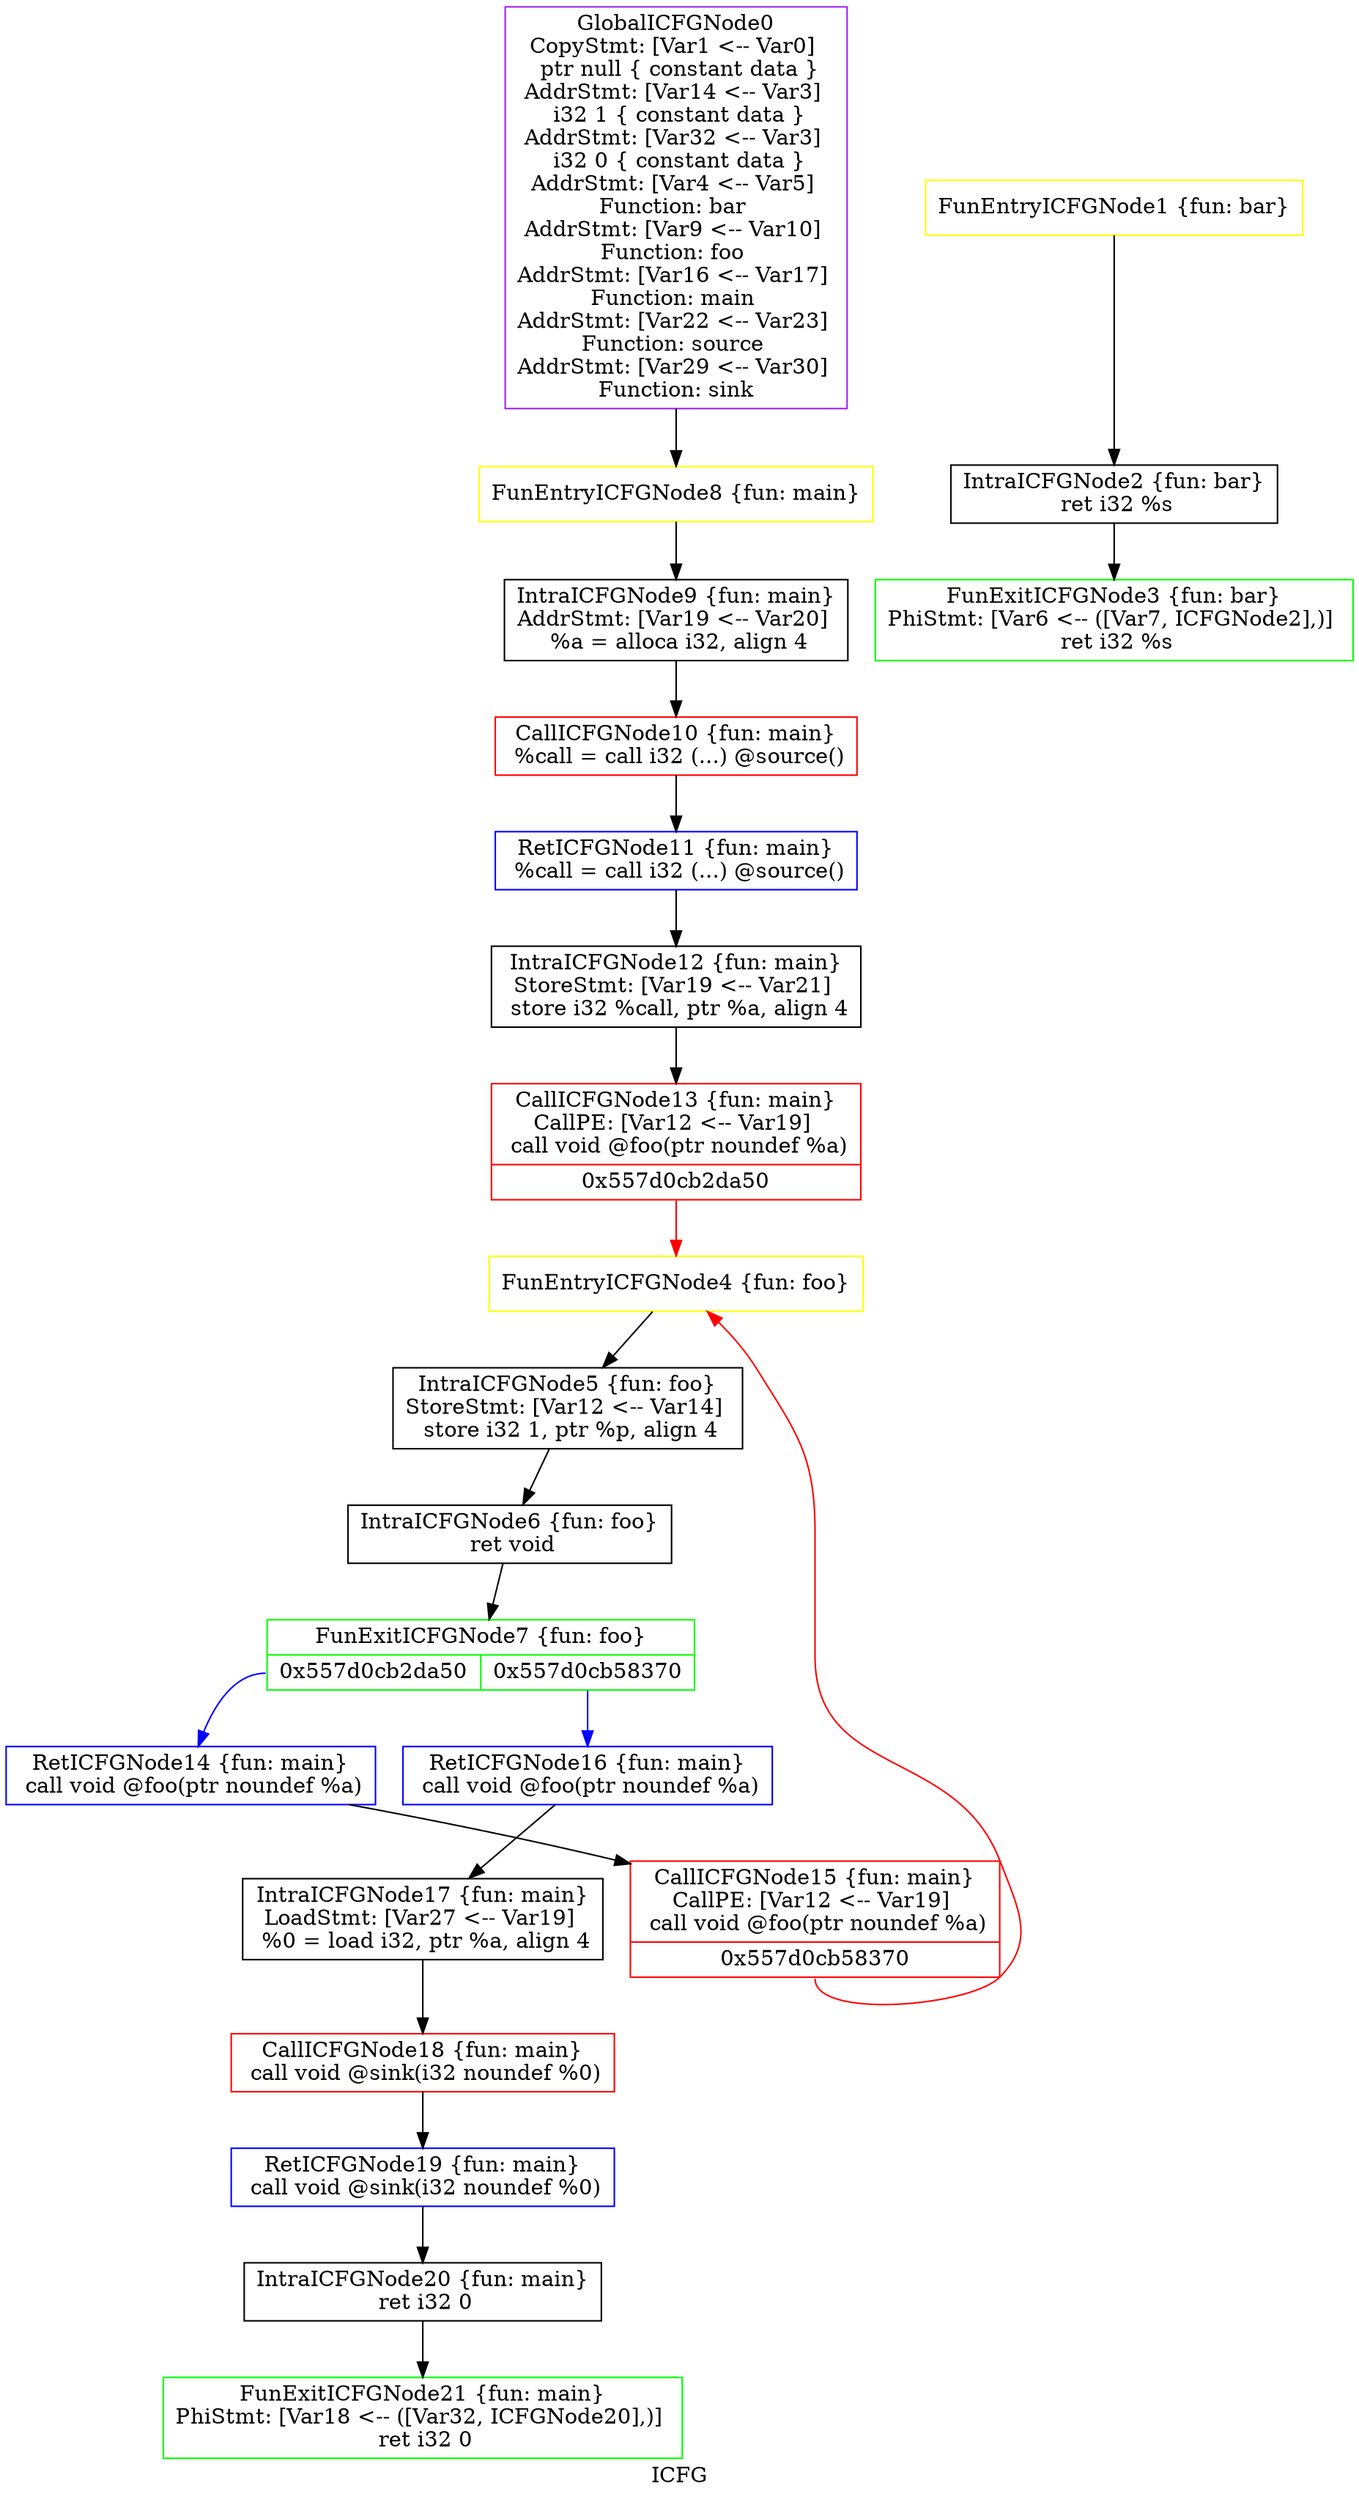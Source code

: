 digraph "ICFG" {
	label="ICFG";

	Node0x557d0cae6390 [shape=record,color=purple,label="{GlobalICFGNode0\nCopyStmt: [Var1 \<-- Var0]  \n ptr null \{ constant data \}\nAddrStmt: [Var14 \<-- Var3]  \n i32 1 \{ constant data \}\nAddrStmt: [Var32 \<-- Var3]  \n i32 0 \{ constant data \}\nAddrStmt: [Var4 \<-- Var5]  \nFunction: bar \nAddrStmt: [Var9 \<-- Var10]  \nFunction: foo \nAddrStmt: [Var16 \<-- Var17]  \nFunction: main \nAddrStmt: [Var22 \<-- Var23]  \nFunction: source \nAddrStmt: [Var29 \<-- Var30]  \nFunction: sink }"];
	Node0x557d0cae6390 -> Node0x557d0cb5bb80[style=solid];
	Node0x557d0cb51550 [shape=record,color=yellow,label="{FunEntryICFGNode1 \{fun: bar\}}"];
	Node0x557d0cb51550 -> Node0x557d0caeab30[style=solid];
	Node0x557d0caeab30 [shape=record,color=black,label="{IntraICFGNode2 \{fun: bar\}\n   ret i32 %s }"];
	Node0x557d0caeab30 -> Node0x557d0cb5be60[style=solid];
	Node0x557d0cb5be60 [shape=record,color=green,label="{FunExitICFGNode3 \{fun: bar\}\nPhiStmt: [Var6 \<-- ([Var7, ICFGNode2],)]  \n   ret i32 %s }"];
	Node0x557d0cb35aa0 [shape=record,color=yellow,label="{FunEntryICFGNode4 \{fun: foo\}}"];
	Node0x557d0cb35aa0 -> Node0x557d0cb5bab0[style=solid];
	Node0x557d0cb5bab0 [shape=record,color=black,label="{IntraICFGNode5 \{fun: foo\}\nStoreStmt: [Var12 \<-- Var14]  \n   store i32 1, ptr %p, align 4 }"];
	Node0x557d0cb5bab0 -> Node0x557d0cb3e150[style=solid];
	Node0x557d0cb3e150 [shape=record,color=black,label="{IntraICFGNode6 \{fun: foo\}\n   ret void }"];
	Node0x557d0cb3e150 -> Node0x557d0cb01730[style=solid];
	Node0x557d0cb01730 [shape=record,color=green,label="{FunExitICFGNode7 \{fun: foo\}|{<s0>0x557d0cb2da50|<s1>0x557d0cb58370}}"];
	Node0x557d0cb01730:s0 -> Node0x557d0cafa370[style=solid,color=blue];
	Node0x557d0cb01730:s1 -> Node0x557d0cb723b0[style=solid,color=blue];
	Node0x557d0cb5bb80 [shape=record,color=yellow,label="{FunEntryICFGNode8 \{fun: main\}}"];
	Node0x557d0cb5bb80 -> Node0x557d0caf5e30[style=solid];
	Node0x557d0caf5e30 [shape=record,color=black,label="{IntraICFGNode9 \{fun: main\}\nAddrStmt: [Var19 \<-- Var20]  \n   %a = alloca i32, align 4 }"];
	Node0x557d0caf5e30 -> Node0x557d0cb24d30[style=solid];
	Node0x557d0cb24d30 [shape=record,color=red,label="{CallICFGNode10 \{fun: main\}\n   %call = call i32 (...) @source() }"];
	Node0x557d0cb24d30 -> Node0x557d0cb26480[style=solid];
	Node0x557d0cb26480 [shape=record,color=blue,label="{RetICFGNode11 \{fun: main\}\n   %call = call i32 (...) @source() }"];
	Node0x557d0cb26480 -> Node0x557d0cb496b0[style=solid];
	Node0x557d0cb496b0 [shape=record,color=black,label="{IntraICFGNode12 \{fun: main\}\nStoreStmt: [Var19 \<-- Var21]  \n   store i32 %call, ptr %a, align 4 }"];
	Node0x557d0cb496b0 -> Node0x557d0cb2da50[style=solid];
	Node0x557d0cb2da50 [shape=record,color=red,label="{CallICFGNode13 \{fun: main\}\nCallPE: [Var12 \<-- Var19]  \n   call void @foo(ptr noundef %a) |{<s0>0x557d0cb2da50}}"];
	Node0x557d0cb2da50:s0 -> Node0x557d0cb35aa0[style=solid,color=red];
	Node0x557d0cafa370 [shape=record,color=blue,label="{RetICFGNode14 \{fun: main\}\n   call void @foo(ptr noundef %a) }"];
	Node0x557d0cafa370 -> Node0x557d0cb58370[style=solid];
	Node0x557d0cb58370 [shape=record,color=red,label="{CallICFGNode15 \{fun: main\}\nCallPE: [Var12 \<-- Var19]  \n   call void @foo(ptr noundef %a) |{<s0>0x557d0cb58370}}"];
	Node0x557d0cb58370:s0 -> Node0x557d0cb35aa0[style=solid,color=red];
	Node0x557d0cb723b0 [shape=record,color=blue,label="{RetICFGNode16 \{fun: main\}\n   call void @foo(ptr noundef %a) }"];
	Node0x557d0cb723b0 -> Node0x557d0cb54ae0[style=solid];
	Node0x557d0cb54ae0 [shape=record,color=black,label="{IntraICFGNode17 \{fun: main\}\nLoadStmt: [Var27 \<-- Var19]  \n   %0 = load i32, ptr %a, align 4 }"];
	Node0x557d0cb54ae0 -> Node0x557d0caec5d0[style=solid];
	Node0x557d0caec5d0 [shape=record,color=red,label="{CallICFGNode18 \{fun: main\}\n   call void @sink(i32 noundef %0) }"];
	Node0x557d0caec5d0 -> Node0x557d0caf6920[style=solid];
	Node0x557d0caf6920 [shape=record,color=blue,label="{RetICFGNode19 \{fun: main\}\n   call void @sink(i32 noundef %0) }"];
	Node0x557d0caf6920 -> Node0x557d0cb73ac0[style=solid];
	Node0x557d0cb73ac0 [shape=record,color=black,label="{IntraICFGNode20 \{fun: main\}\n   ret i32 0 }"];
	Node0x557d0cb73ac0 -> Node0x557d0cb51320[style=solid];
	Node0x557d0cb51320 [shape=record,color=green,label="{FunExitICFGNode21 \{fun: main\}\nPhiStmt: [Var18 \<-- ([Var32, ICFGNode20],)]  \n   ret i32 0 }"];
}
